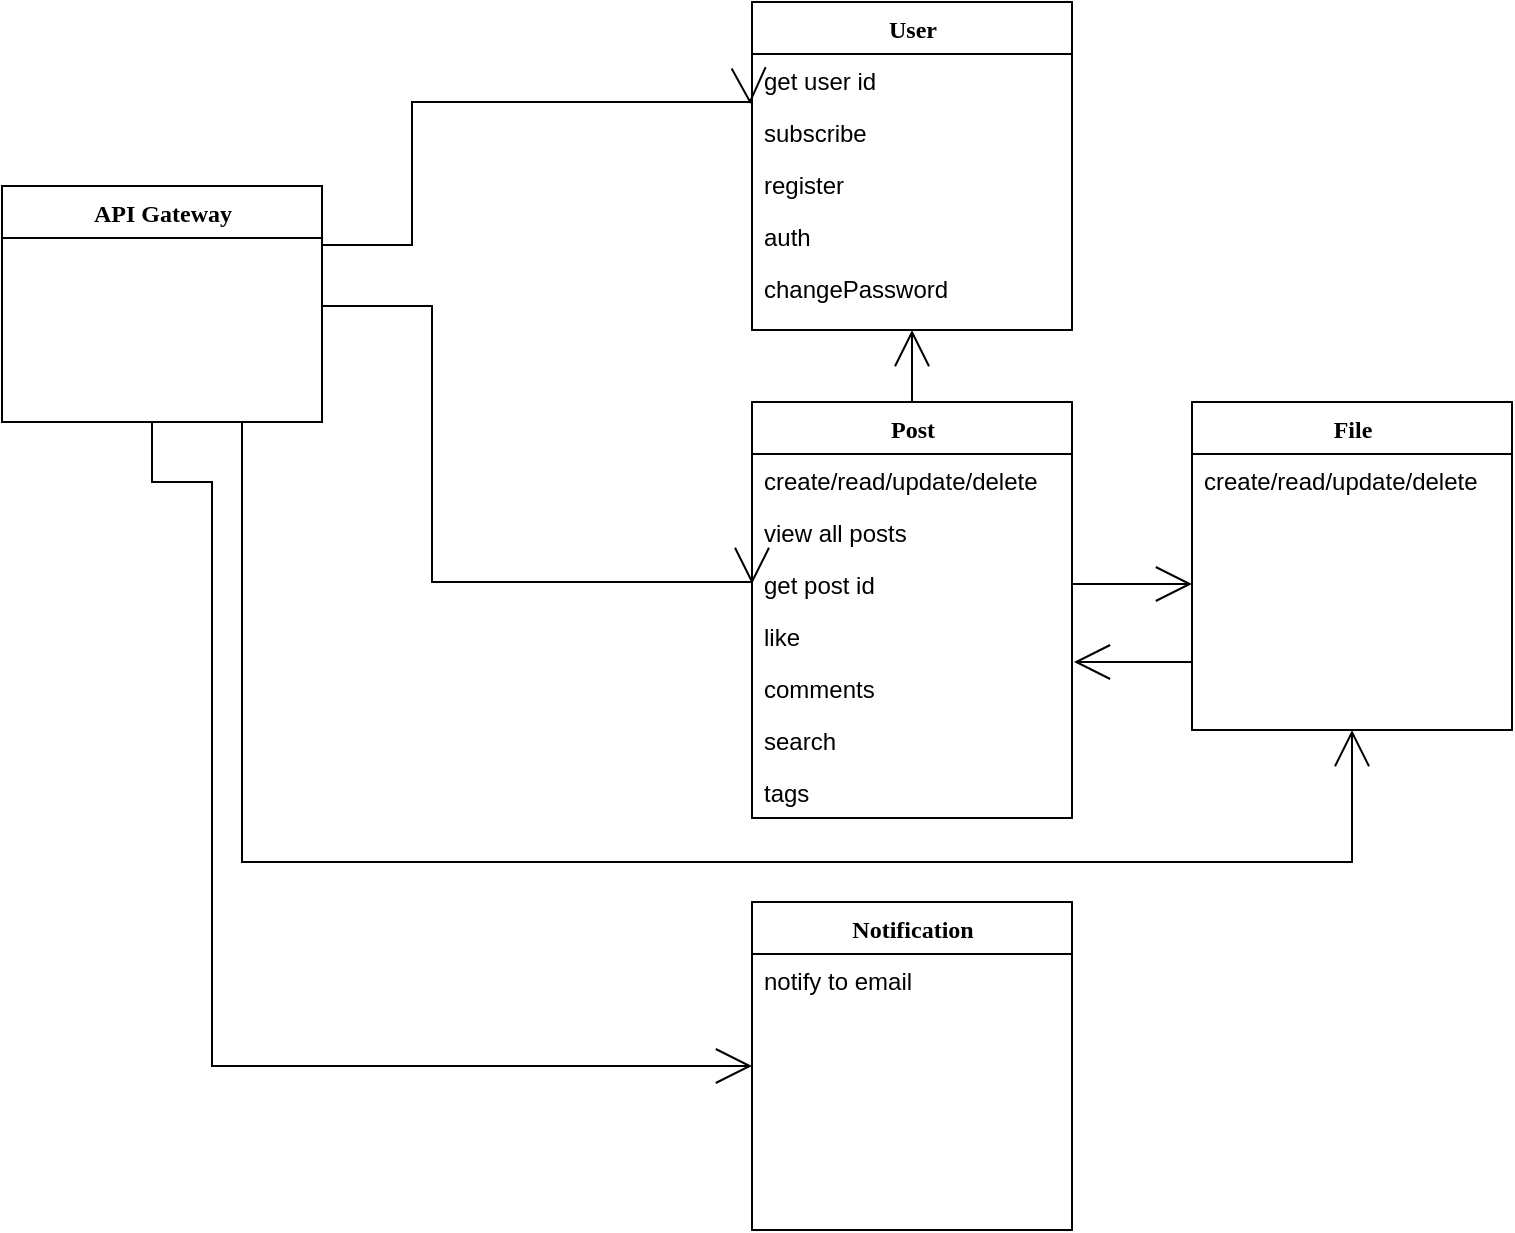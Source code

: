<mxfile version="22.1.5" type="device">
  <diagram name="Page-1" id="6133507b-19e7-1e82-6fc7-422aa6c4b21f">
    <mxGraphModel dx="1010" dy="640" grid="1" gridSize="10" guides="1" tooltips="1" connect="1" arrows="1" fold="1" page="1" pageScale="1" pageWidth="1100" pageHeight="850" background="none" math="0" shadow="0">
      <root>
        <mxCell id="0" />
        <mxCell id="1" parent="0" />
        <mxCell id="78961159f06e98e8-17" value="API Gateway" style="swimlane;html=1;fontStyle=1;align=center;verticalAlign=top;childLayout=stackLayout;horizontal=1;startSize=26;horizontalStack=0;resizeParent=1;resizeLast=0;collapsible=1;marginBottom=0;swimlaneFillColor=#ffffff;rounded=0;shadow=0;comic=0;labelBackgroundColor=none;strokeWidth=1;fillColor=none;fontFamily=Verdana;fontSize=12" parent="1" vertex="1">
          <mxGeometry x="35" y="132" width="160" height="118" as="geometry" />
        </mxCell>
        <mxCell id="QQQKtL_zOe0Eue8qY0Bu-3" value="User" style="swimlane;html=1;fontStyle=1;align=center;verticalAlign=top;childLayout=stackLayout;horizontal=1;startSize=26;horizontalStack=0;resizeParent=1;resizeLast=0;collapsible=1;marginBottom=0;swimlaneFillColor=#ffffff;rounded=0;shadow=0;comic=0;labelBackgroundColor=none;strokeWidth=1;fillColor=none;fontFamily=Verdana;fontSize=12" parent="1" vertex="1">
          <mxGeometry x="410" y="40.0" width="160" height="164" as="geometry" />
        </mxCell>
        <mxCell id="QQQKtL_zOe0Eue8qY0Bu-4" value="get user id" style="text;html=1;strokeColor=none;fillColor=none;align=left;verticalAlign=top;spacingLeft=4;spacingRight=4;whiteSpace=wrap;overflow=hidden;rotatable=0;points=[[0,0.5],[1,0.5]];portConstraint=eastwest;" parent="QQQKtL_zOe0Eue8qY0Bu-3" vertex="1">
          <mxGeometry y="26" width="160" height="26" as="geometry" />
        </mxCell>
        <mxCell id="QQQKtL_zOe0Eue8qY0Bu-5" value="subscribe" style="text;html=1;strokeColor=none;fillColor=none;align=left;verticalAlign=top;spacingLeft=4;spacingRight=4;whiteSpace=wrap;overflow=hidden;rotatable=0;points=[[0,0.5],[1,0.5]];portConstraint=eastwest;" parent="QQQKtL_zOe0Eue8qY0Bu-3" vertex="1">
          <mxGeometry y="52" width="160" height="26" as="geometry" />
        </mxCell>
        <mxCell id="QQQKtL_zOe0Eue8qY0Bu-10" value="register" style="text;html=1;strokeColor=none;fillColor=none;align=left;verticalAlign=top;spacingLeft=4;spacingRight=4;whiteSpace=wrap;overflow=hidden;rotatable=0;points=[[0,0.5],[1,0.5]];portConstraint=eastwest;" parent="QQQKtL_zOe0Eue8qY0Bu-3" vertex="1">
          <mxGeometry y="78" width="160" height="26" as="geometry" />
        </mxCell>
        <mxCell id="QQQKtL_zOe0Eue8qY0Bu-11" value="auth" style="text;html=1;strokeColor=none;fillColor=none;align=left;verticalAlign=top;spacingLeft=4;spacingRight=4;whiteSpace=wrap;overflow=hidden;rotatable=0;points=[[0,0.5],[1,0.5]];portConstraint=eastwest;" parent="QQQKtL_zOe0Eue8qY0Bu-3" vertex="1">
          <mxGeometry y="104" width="160" height="26" as="geometry" />
        </mxCell>
        <mxCell id="QQQKtL_zOe0Eue8qY0Bu-26" value="changePassword" style="text;html=1;strokeColor=none;fillColor=none;align=left;verticalAlign=top;spacingLeft=4;spacingRight=4;whiteSpace=wrap;overflow=hidden;rotatable=0;points=[[0,0.5],[1,0.5]];portConstraint=eastwest;" parent="QQQKtL_zOe0Eue8qY0Bu-3" vertex="1">
          <mxGeometry y="130" width="160" height="26" as="geometry" />
        </mxCell>
        <mxCell id="QQQKtL_zOe0Eue8qY0Bu-12" style="edgeStyle=orthogonalEdgeStyle;rounded=0;html=1;labelBackgroundColor=none;startArrow=none;startFill=0;startSize=8;endArrow=open;endFill=0;endSize=16;fontFamily=Verdana;fontSize=12;exitX=1;exitY=0.25;exitDx=0;exitDy=0;entryX=-0.006;entryY=0.962;entryDx=0;entryDy=0;entryPerimeter=0;" parent="1" source="78961159f06e98e8-17" target="QQQKtL_zOe0Eue8qY0Bu-4" edge="1">
          <mxGeometry relative="1" as="geometry">
            <Array as="points">
              <mxPoint x="240" y="162" />
              <mxPoint x="240" y="90" />
            </Array>
            <mxPoint x="240" y="190" as="sourcePoint" />
            <mxPoint x="365" y="90" as="targetPoint" />
          </mxGeometry>
        </mxCell>
        <mxCell id="QQQKtL_zOe0Eue8qY0Bu-13" value="Post" style="swimlane;html=1;fontStyle=1;align=center;verticalAlign=top;childLayout=stackLayout;horizontal=1;startSize=26;horizontalStack=0;resizeParent=1;resizeLast=0;collapsible=1;marginBottom=0;swimlaneFillColor=#ffffff;rounded=0;shadow=0;comic=0;labelBackgroundColor=none;strokeWidth=1;fillColor=none;fontFamily=Verdana;fontSize=12" parent="1" vertex="1">
          <mxGeometry x="410" y="240.0" width="160" height="208" as="geometry" />
        </mxCell>
        <mxCell id="QQQKtL_zOe0Eue8qY0Bu-14" value="create/read/update/delete" style="text;html=1;strokeColor=none;fillColor=none;align=left;verticalAlign=top;spacingLeft=4;spacingRight=4;whiteSpace=wrap;overflow=hidden;rotatable=0;points=[[0,0.5],[1,0.5]];portConstraint=eastwest;" parent="QQQKtL_zOe0Eue8qY0Bu-13" vertex="1">
          <mxGeometry y="26" width="160" height="26" as="geometry" />
        </mxCell>
        <mxCell id="QQQKtL_zOe0Eue8qY0Bu-15" value="view all posts" style="text;html=1;strokeColor=none;fillColor=none;align=left;verticalAlign=top;spacingLeft=4;spacingRight=4;whiteSpace=wrap;overflow=hidden;rotatable=0;points=[[0,0.5],[1,0.5]];portConstraint=eastwest;" parent="QQQKtL_zOe0Eue8qY0Bu-13" vertex="1">
          <mxGeometry y="52" width="160" height="26" as="geometry" />
        </mxCell>
        <mxCell id="QQQKtL_zOe0Eue8qY0Bu-16" value="get post id" style="text;html=1;strokeColor=none;fillColor=none;align=left;verticalAlign=top;spacingLeft=4;spacingRight=4;whiteSpace=wrap;overflow=hidden;rotatable=0;points=[[0,0.5],[1,0.5]];portConstraint=eastwest;" parent="QQQKtL_zOe0Eue8qY0Bu-13" vertex="1">
          <mxGeometry y="78" width="160" height="26" as="geometry" />
        </mxCell>
        <mxCell id="QQQKtL_zOe0Eue8qY0Bu-17" value="like" style="text;html=1;strokeColor=none;fillColor=none;align=left;verticalAlign=top;spacingLeft=4;spacingRight=4;whiteSpace=wrap;overflow=hidden;rotatable=0;points=[[0,0.5],[1,0.5]];portConstraint=eastwest;" parent="QQQKtL_zOe0Eue8qY0Bu-13" vertex="1">
          <mxGeometry y="104" width="160" height="26" as="geometry" />
        </mxCell>
        <mxCell id="QQQKtL_zOe0Eue8qY0Bu-18" value="comments" style="text;html=1;strokeColor=none;fillColor=none;align=left;verticalAlign=top;spacingLeft=4;spacingRight=4;whiteSpace=wrap;overflow=hidden;rotatable=0;points=[[0,0.5],[1,0.5]];portConstraint=eastwest;" parent="QQQKtL_zOe0Eue8qY0Bu-13" vertex="1">
          <mxGeometry y="130" width="160" height="26" as="geometry" />
        </mxCell>
        <mxCell id="QQQKtL_zOe0Eue8qY0Bu-19" value="search" style="text;html=1;strokeColor=none;fillColor=none;align=left;verticalAlign=top;spacingLeft=4;spacingRight=4;whiteSpace=wrap;overflow=hidden;rotatable=0;points=[[0,0.5],[1,0.5]];portConstraint=eastwest;" parent="QQQKtL_zOe0Eue8qY0Bu-13" vertex="1">
          <mxGeometry y="156" width="160" height="26" as="geometry" />
        </mxCell>
        <mxCell id="QQQKtL_zOe0Eue8qY0Bu-20" value="tags" style="text;html=1;strokeColor=none;fillColor=none;align=left;verticalAlign=top;spacingLeft=4;spacingRight=4;whiteSpace=wrap;overflow=hidden;rotatable=0;points=[[0,0.5],[1,0.5]];portConstraint=eastwest;" parent="QQQKtL_zOe0Eue8qY0Bu-13" vertex="1">
          <mxGeometry y="182" width="160" height="26" as="geometry" />
        </mxCell>
        <mxCell id="QQQKtL_zOe0Eue8qY0Bu-21" value="Notification" style="swimlane;html=1;fontStyle=1;align=center;verticalAlign=top;childLayout=stackLayout;horizontal=1;startSize=26;horizontalStack=0;resizeParent=1;resizeLast=0;collapsible=1;marginBottom=0;swimlaneFillColor=#ffffff;rounded=0;shadow=0;comic=0;labelBackgroundColor=none;strokeWidth=1;fillColor=none;fontFamily=Verdana;fontSize=12" parent="1" vertex="1">
          <mxGeometry x="410" y="490" width="160" height="164" as="geometry" />
        </mxCell>
        <mxCell id="QQQKtL_zOe0Eue8qY0Bu-22" value="notify to email" style="text;html=1;strokeColor=none;fillColor=none;align=left;verticalAlign=top;spacingLeft=4;spacingRight=4;whiteSpace=wrap;overflow=hidden;rotatable=0;points=[[0,0.5],[1,0.5]];portConstraint=eastwest;" parent="QQQKtL_zOe0Eue8qY0Bu-21" vertex="1">
          <mxGeometry y="26" width="160" height="26" as="geometry" />
        </mxCell>
        <mxCell id="QQQKtL_zOe0Eue8qY0Bu-27" style="edgeStyle=orthogonalEdgeStyle;rounded=0;html=1;labelBackgroundColor=none;startArrow=none;startFill=0;startSize=8;endArrow=open;endFill=0;endSize=16;fontFamily=Verdana;fontSize=12;entryX=0;entryY=0.5;entryDx=0;entryDy=0;exitX=1;exitY=0.5;exitDx=0;exitDy=0;" parent="1" source="78961159f06e98e8-17" target="QQQKtL_zOe0Eue8qY0Bu-16" edge="1">
          <mxGeometry relative="1" as="geometry">
            <Array as="points">
              <mxPoint x="195" y="192" />
              <mxPoint x="250" y="192" />
              <mxPoint x="250" y="330" />
            </Array>
            <mxPoint x="210" y="192" as="sourcePoint" />
            <mxPoint x="419" y="121" as="targetPoint" />
          </mxGeometry>
        </mxCell>
        <mxCell id="QQQKtL_zOe0Eue8qY0Bu-28" style="edgeStyle=orthogonalEdgeStyle;rounded=0;html=1;labelBackgroundColor=none;startArrow=none;startFill=0;startSize=8;endArrow=open;endFill=0;endSize=16;fontFamily=Verdana;fontSize=12;" parent="1" edge="1">
          <mxGeometry relative="1" as="geometry">
            <Array as="points">
              <mxPoint x="110" y="280" />
              <mxPoint x="140" y="280" />
              <mxPoint x="140" y="572" />
            </Array>
            <mxPoint x="110" y="250" as="sourcePoint" />
            <mxPoint x="410" y="572" as="targetPoint" />
          </mxGeometry>
        </mxCell>
        <mxCell id="QQQKtL_zOe0Eue8qY0Bu-32" value="" style="endArrow=none;html=1;rounded=0;endFill=0;endSize=0;exitX=0.5;exitY=1;exitDx=0;exitDy=0;entryX=0.5;entryY=0;entryDx=0;entryDy=0;startArrow=open;startFill=0;startSize=16;" parent="1" source="QQQKtL_zOe0Eue8qY0Bu-3" target="QQQKtL_zOe0Eue8qY0Bu-13" edge="1">
          <mxGeometry width="50" height="50" relative="1" as="geometry">
            <mxPoint x="600" y="240" as="sourcePoint" />
            <mxPoint x="650" y="190" as="targetPoint" />
          </mxGeometry>
        </mxCell>
        <mxCell id="QQQKtL_zOe0Eue8qY0Bu-33" value="File" style="swimlane;html=1;fontStyle=1;align=center;verticalAlign=top;childLayout=stackLayout;horizontal=1;startSize=26;horizontalStack=0;resizeParent=1;resizeLast=0;collapsible=1;marginBottom=0;swimlaneFillColor=#ffffff;rounded=0;shadow=0;comic=0;labelBackgroundColor=none;strokeWidth=1;fillColor=none;fontFamily=Verdana;fontSize=12" parent="1" vertex="1">
          <mxGeometry x="630" y="240" width="160" height="164" as="geometry" />
        </mxCell>
        <mxCell id="QQQKtL_zOe0Eue8qY0Bu-34" value="create/read/update/delete" style="text;html=1;strokeColor=none;fillColor=none;align=left;verticalAlign=top;spacingLeft=4;spacingRight=4;whiteSpace=wrap;overflow=hidden;rotatable=0;points=[[0,0.5],[1,0.5]];portConstraint=eastwest;" parent="QQQKtL_zOe0Eue8qY0Bu-33" vertex="1">
          <mxGeometry y="26" width="160" height="26" as="geometry" />
        </mxCell>
        <mxCell id="QQQKtL_zOe0Eue8qY0Bu-35" value="" style="endArrow=none;html=1;rounded=0;endFill=0;endSize=0;entryX=1;entryY=0.5;entryDx=0;entryDy=0;startArrow=open;startFill=0;startSize=16;" parent="1" target="QQQKtL_zOe0Eue8qY0Bu-16" edge="1">
          <mxGeometry width="50" height="50" relative="1" as="geometry">
            <mxPoint x="630" y="331" as="sourcePoint" />
            <mxPoint x="590" y="326" as="targetPoint" />
          </mxGeometry>
        </mxCell>
        <mxCell id="QQQKtL_zOe0Eue8qY0Bu-36" value="" style="endArrow=none;html=1;rounded=0;endFill=0;endSize=0;startArrow=open;startFill=0;startSize=16;exitX=1.006;exitY=0;exitDx=0;exitDy=0;exitPerimeter=0;" parent="1" source="QQQKtL_zOe0Eue8qY0Bu-18" edge="1">
          <mxGeometry width="50" height="50" relative="1" as="geometry">
            <mxPoint x="590" y="370" as="sourcePoint" />
            <mxPoint x="630" y="370" as="targetPoint" />
          </mxGeometry>
        </mxCell>
        <mxCell id="pxwa93VTdi4y9ztPvIiS-4" style="edgeStyle=orthogonalEdgeStyle;rounded=0;html=1;labelBackgroundColor=none;startArrow=none;startFill=0;startSize=8;endArrow=open;endFill=0;endSize=16;fontFamily=Verdana;fontSize=12;exitX=0.75;exitY=1;exitDx=0;exitDy=0;entryX=0.5;entryY=1;entryDx=0;entryDy=0;" edge="1" parent="1" source="78961159f06e98e8-17" target="QQQKtL_zOe0Eue8qY0Bu-33">
          <mxGeometry relative="1" as="geometry">
            <Array as="points">
              <mxPoint x="155" y="470" />
              <mxPoint x="710" y="470" />
            </Array>
            <mxPoint x="205" y="250" as="sourcePoint" />
            <mxPoint x="420" y="582" as="targetPoint" />
          </mxGeometry>
        </mxCell>
      </root>
    </mxGraphModel>
  </diagram>
</mxfile>
